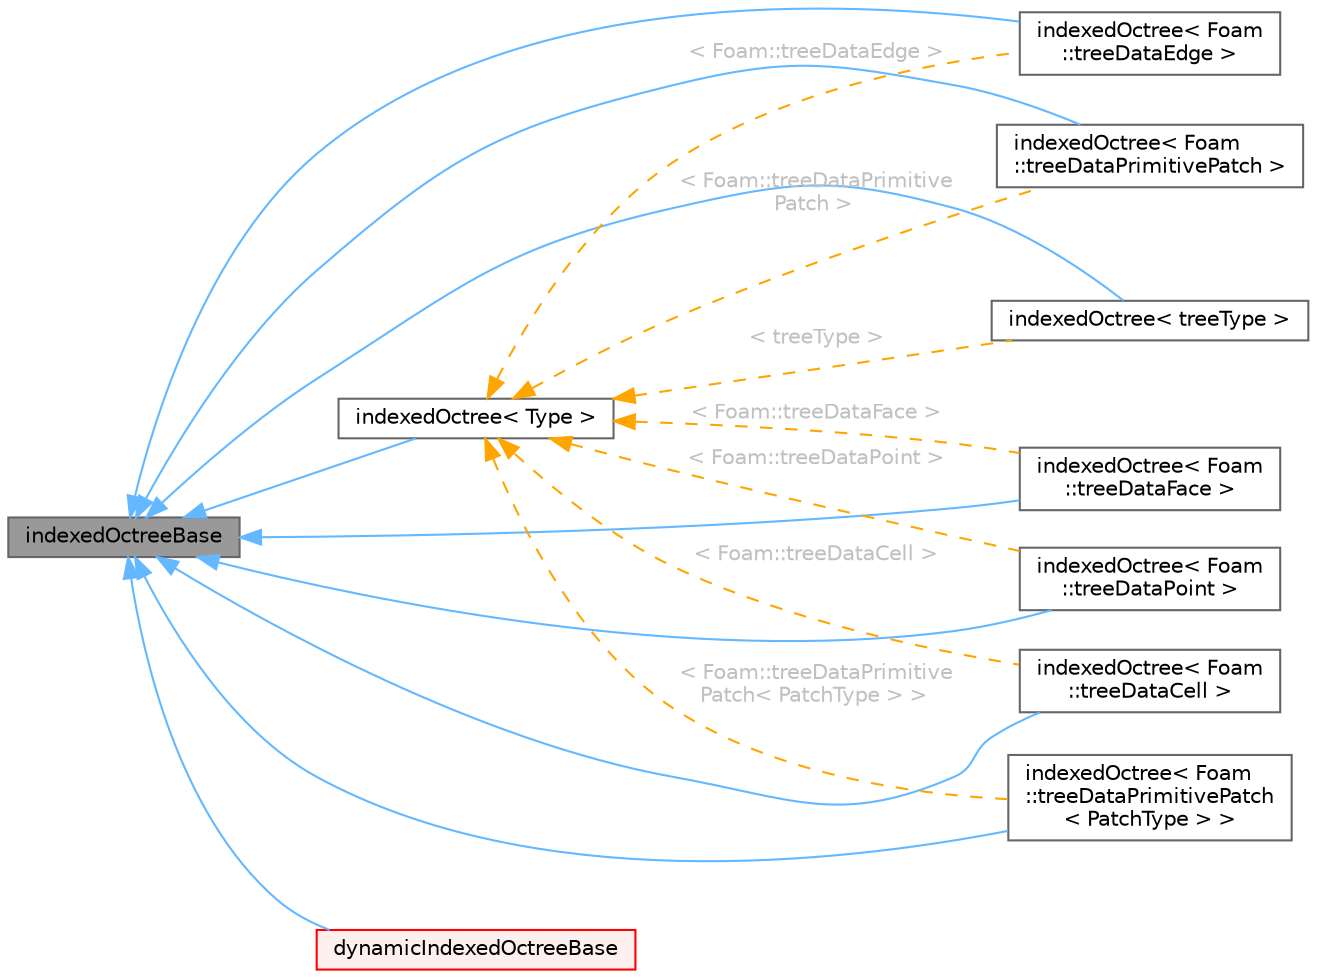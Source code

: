 digraph "indexedOctreeBase"
{
 // LATEX_PDF_SIZE
  bgcolor="transparent";
  edge [fontname=Helvetica,fontsize=10,labelfontname=Helvetica,labelfontsize=10];
  node [fontname=Helvetica,fontsize=10,shape=box,height=0.2,width=0.4];
  rankdir="LR";
  Node1 [id="Node000001",label="indexedOctreeBase",height=0.2,width=0.4,color="gray40", fillcolor="grey60", style="filled", fontcolor="black",tooltip=" "];
  Node1 -> Node2 [id="edge1_Node000001_Node000002",dir="back",color="steelblue1",style="solid",tooltip=" "];
  Node2 [id="Node000002",label="indexedOctree\< treeType \>",height=0.2,width=0.4,color="gray40", fillcolor="white", style="filled",URL="$classFoam_1_1indexedOctree.html",tooltip=" "];
  Node1 -> Node3 [id="edge2_Node000001_Node000003",dir="back",color="steelblue1",style="solid",tooltip=" "];
  Node3 [id="Node000003",label="indexedOctree\< Foam\l::treeDataPrimitivePatch \>",height=0.2,width=0.4,color="gray40", fillcolor="white", style="filled",URL="$classFoam_1_1indexedOctree.html",tooltip=" "];
  Node1 -> Node4 [id="edge3_Node000001_Node000004",dir="back",color="steelblue1",style="solid",tooltip=" "];
  Node4 [id="Node000004",label="indexedOctree\< Foam\l::treeDataEdge \>",height=0.2,width=0.4,color="gray40", fillcolor="white", style="filled",URL="$classFoam_1_1indexedOctree.html",tooltip=" "];
  Node1 -> Node5 [id="edge4_Node000001_Node000005",dir="back",color="steelblue1",style="solid",tooltip=" "];
  Node5 [id="Node000005",label="indexedOctree\< Foam\l::treeDataPrimitivePatch\l\< PatchType \> \>",height=0.2,width=0.4,color="gray40", fillcolor="white", style="filled",URL="$classFoam_1_1indexedOctree.html",tooltip=" "];
  Node1 -> Node6 [id="edge5_Node000001_Node000006",dir="back",color="steelblue1",style="solid",tooltip=" "];
  Node6 [id="Node000006",label="indexedOctree\< Foam\l::treeDataFace \>",height=0.2,width=0.4,color="gray40", fillcolor="white", style="filled",URL="$classFoam_1_1indexedOctree.html",tooltip=" "];
  Node1 -> Node7 [id="edge6_Node000001_Node000007",dir="back",color="steelblue1",style="solid",tooltip=" "];
  Node7 [id="Node000007",label="indexedOctree\< Foam\l::treeDataCell \>",height=0.2,width=0.4,color="gray40", fillcolor="white", style="filled",URL="$classFoam_1_1indexedOctree.html",tooltip=" "];
  Node1 -> Node8 [id="edge7_Node000001_Node000008",dir="back",color="steelblue1",style="solid",tooltip=" "];
  Node8 [id="Node000008",label="indexedOctree\< Foam\l::treeDataPoint \>",height=0.2,width=0.4,color="gray40", fillcolor="white", style="filled",URL="$classFoam_1_1indexedOctree.html",tooltip=" "];
  Node1 -> Node9 [id="edge8_Node000001_Node000009",dir="back",color="steelblue1",style="solid",tooltip=" "];
  Node9 [id="Node000009",label="dynamicIndexedOctreeBase",height=0.2,width=0.4,color="red", fillcolor="#FFF0F0", style="filled",URL="$classFoam_1_1dynamicIndexedOctreeBase.html",tooltip=" "];
  Node1 -> Node12 [id="edge9_Node000001_Node000012",dir="back",color="steelblue1",style="solid",tooltip=" "];
  Node12 [id="Node000012",label="indexedOctree\< Type \>",height=0.2,width=0.4,color="gray40", fillcolor="white", style="filled",URL="$classFoam_1_1indexedOctree.html",tooltip="Non-pointer based hierarchical recursive searching."];
  Node12 -> Node2 [id="edge10_Node000012_Node000002",dir="back",color="orange",style="dashed",tooltip=" ",label=" \< treeType \>",fontcolor="grey" ];
  Node12 -> Node3 [id="edge11_Node000012_Node000003",dir="back",color="orange",style="dashed",tooltip=" ",label=" \< Foam::treeDataPrimitive\lPatch \>",fontcolor="grey" ];
  Node12 -> Node4 [id="edge12_Node000012_Node000004",dir="back",color="orange",style="dashed",tooltip=" ",label=" \< Foam::treeDataEdge \>",fontcolor="grey" ];
  Node12 -> Node5 [id="edge13_Node000012_Node000005",dir="back",color="orange",style="dashed",tooltip=" ",label=" \< Foam::treeDataPrimitive\lPatch\< PatchType \> \>",fontcolor="grey" ];
  Node12 -> Node6 [id="edge14_Node000012_Node000006",dir="back",color="orange",style="dashed",tooltip=" ",label=" \< Foam::treeDataFace \>",fontcolor="grey" ];
  Node12 -> Node7 [id="edge15_Node000012_Node000007",dir="back",color="orange",style="dashed",tooltip=" ",label=" \< Foam::treeDataCell \>",fontcolor="grey" ];
  Node12 -> Node8 [id="edge16_Node000012_Node000008",dir="back",color="orange",style="dashed",tooltip=" ",label=" \< Foam::treeDataPoint \>",fontcolor="grey" ];
}
